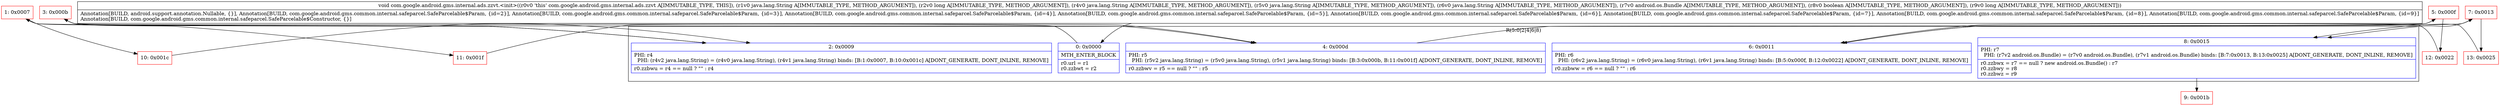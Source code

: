digraph "CFG forcom.google.android.gms.internal.ads.zzvt.\<init\>(Ljava\/lang\/String;JLjava\/lang\/String;Ljava\/lang\/String;Ljava\/lang\/String;Landroid\/os\/Bundle;ZJ)V" {
subgraph cluster_Region_865730807 {
label = "R(5:0|2|4|6|8)";
node [shape=record,color=blue];
Node_0 [shape=record,label="{0\:\ 0x0000|MTH_ENTER_BLOCK\l|r0.url = r1\lr0.zzbwt = r2\l}"];
Node_2 [shape=record,label="{2\:\ 0x0009|PHI: r4 \l  PHI: (r4v2 java.lang.String) = (r4v0 java.lang.String), (r4v1 java.lang.String) binds: [B:1:0x0007, B:10:0x001c] A[DONT_GENERATE, DONT_INLINE, REMOVE]\l|r0.zzbwu = r4 == null ? \"\" : r4\l}"];
Node_4 [shape=record,label="{4\:\ 0x000d|PHI: r5 \l  PHI: (r5v2 java.lang.String) = (r5v0 java.lang.String), (r5v1 java.lang.String) binds: [B:3:0x000b, B:11:0x001f] A[DONT_GENERATE, DONT_INLINE, REMOVE]\l|r0.zzbwv = r5 == null ? \"\" : r5\l}"];
Node_6 [shape=record,label="{6\:\ 0x0011|PHI: r6 \l  PHI: (r6v2 java.lang.String) = (r6v0 java.lang.String), (r6v1 java.lang.String) binds: [B:5:0x000f, B:12:0x0022] A[DONT_GENERATE, DONT_INLINE, REMOVE]\l|r0.zzbww = r6 == null ? \"\" : r6\l}"];
Node_8 [shape=record,label="{8\:\ 0x0015|PHI: r7 \l  PHI: (r7v2 android.os.Bundle) = (r7v0 android.os.Bundle), (r7v1 android.os.Bundle) binds: [B:7:0x0013, B:13:0x0025] A[DONT_GENERATE, DONT_INLINE, REMOVE]\l|r0.zzbwx = r7 == null ? new android.os.Bundle() : r7\lr0.zzbwy = r8\lr0.zzbwz = r9\l}"];
}
Node_1 [shape=record,color=red,label="{1\:\ 0x0007}"];
Node_3 [shape=record,color=red,label="{3\:\ 0x000b}"];
Node_5 [shape=record,color=red,label="{5\:\ 0x000f}"];
Node_7 [shape=record,color=red,label="{7\:\ 0x0013}"];
Node_9 [shape=record,color=red,label="{9\:\ 0x001b}"];
Node_10 [shape=record,color=red,label="{10\:\ 0x001c}"];
Node_11 [shape=record,color=red,label="{11\:\ 0x001f}"];
Node_12 [shape=record,color=red,label="{12\:\ 0x0022}"];
Node_13 [shape=record,color=red,label="{13\:\ 0x0025}"];
MethodNode[shape=record,label="{void com.google.android.gms.internal.ads.zzvt.\<init\>((r0v0 'this' com.google.android.gms.internal.ads.zzvt A[IMMUTABLE_TYPE, THIS]), (r1v0 java.lang.String A[IMMUTABLE_TYPE, METHOD_ARGUMENT]), (r2v0 long A[IMMUTABLE_TYPE, METHOD_ARGUMENT]), (r4v0 java.lang.String A[IMMUTABLE_TYPE, METHOD_ARGUMENT]), (r5v0 java.lang.String A[IMMUTABLE_TYPE, METHOD_ARGUMENT]), (r6v0 java.lang.String A[IMMUTABLE_TYPE, METHOD_ARGUMENT]), (r7v0 android.os.Bundle A[IMMUTABLE_TYPE, METHOD_ARGUMENT]), (r8v0 boolean A[IMMUTABLE_TYPE, METHOD_ARGUMENT]), (r9v0 long A[IMMUTABLE_TYPE, METHOD_ARGUMENT]))  | Annotation[BUILD, android.support.annotation.Nullable, \{\}], Annotation[BUILD, com.google.android.gms.common.internal.safeparcel.SafeParcelable$Param, \{id=2\}], Annotation[BUILD, com.google.android.gms.common.internal.safeparcel.SafeParcelable$Param, \{id=3\}], Annotation[BUILD, com.google.android.gms.common.internal.safeparcel.SafeParcelable$Param, \{id=4\}], Annotation[BUILD, com.google.android.gms.common.internal.safeparcel.SafeParcelable$Param, \{id=5\}], Annotation[BUILD, com.google.android.gms.common.internal.safeparcel.SafeParcelable$Param, \{id=6\}], Annotation[BUILD, com.google.android.gms.common.internal.safeparcel.SafeParcelable$Param, \{id=7\}], Annotation[BUILD, com.google.android.gms.common.internal.safeparcel.SafeParcelable$Param, \{id=8\}], Annotation[BUILD, com.google.android.gms.common.internal.safeparcel.SafeParcelable$Param, \{id=9\}]\lAnnotation[BUILD, com.google.android.gms.common.internal.safeparcel.SafeParcelable$Constructor, \{\}]\l}"];
MethodNode -> Node_0;
Node_0 -> Node_1;
Node_2 -> Node_3;
Node_4 -> Node_5;
Node_6 -> Node_7;
Node_8 -> Node_9;
Node_1 -> Node_2;
Node_1 -> Node_10;
Node_3 -> Node_4;
Node_3 -> Node_11;
Node_5 -> Node_6;
Node_5 -> Node_12;
Node_7 -> Node_8;
Node_7 -> Node_13;
Node_10 -> Node_2;
Node_11 -> Node_4;
Node_12 -> Node_6;
Node_13 -> Node_8;
}


